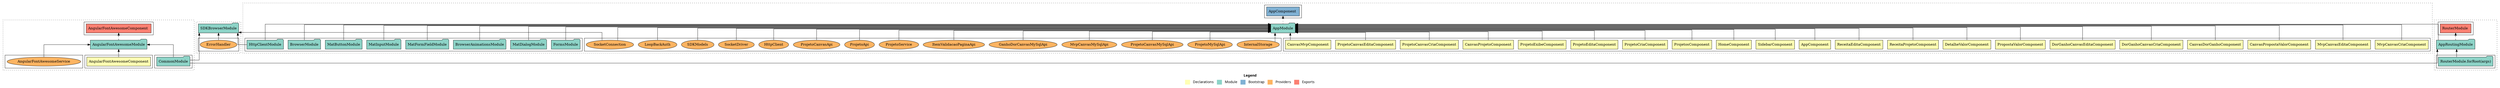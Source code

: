 digraph dependencies { node [shape="rect", style="filled", colorscheme=set312]; ranksep=0.4; compound=false; remincross=true; splines=true; splines=ortho; rankdir=LR; rankdir=TB; rankdir=BT; label=<<table BORDER="0"> <tr> <td colspan="5" align="center"><b>Legend</b></td> </tr> <tr> <td> <table BORDER="0"> <tr> <td bgcolor="#ffffb3" width="20"></td> <td>  Declarations</td> </tr> </table> </td> <td> <table BORDER="0"> <tr> <td bgcolor="#8dd3c7" width="20"></td> <td>  Module</td> </tr> </table> </td> <td> <table BORDER="0"> <tr> <td bgcolor="#80b1d3" width="20"></td> <td>  Bootstrap</td> </tr> </table> </td> <td> <table BORDER="0"> <tr> <td bgcolor="#fdb462" width="20"></td> <td>  Providers</td> </tr> </table> </td> <td> <table BORDER="0"> <tr> <td bgcolor="#fb8072" width="20"></td> <td>  Exports</td> </tr> </table> </td> </tr></table>>; ratio=compress; fontname="sans-serif";  subgraph "cluster_AngularFontAwesomeModule" { label=""; style="dotted";node [shape="folder", fillcolor=1]; subgraph cluster_AngularFontAwesomeModule_declarations { style="solid";node [style="filled", shape="rect"]; node [fillcolor=2]; "AngularFontAwesomeComponent"; }  "AngularFontAwesomeComponent" -> "AngularFontAwesomeModule" [style="solid", lhead="cluster_AngularFontAwesomeModule" ltail="cluster_AngularFontAwesomeModule_declarations"]; subgraph "cluster_AngularFontAwesomeModule_AngularFontAwesomeComponent_providers" { style="solid";  }    subgraph cluster_AngularFontAwesomeModule_imports { style="solid"; node [style="filled", fillcolor=1, shape="rect"];    "CommonModule" [label="CommonModule", shape="folder"];   }    "CommonModule" -> "AngularFontAwesomeModule" [lhead="cluster_AngularFontAwesomeModule", ltail="cluster_AngularFontAwesomeModule_imports"];     subgraph cluster_AngularFontAwesomeModule_exports { style="solid";node [style="filled", fillcolor=4, shape="rect"];"AngularFontAwesomeComponent " [label="AngularFontAwesomeComponent ", shape="rect"]}  "AngularFontAwesomeModule" -> "AngularFontAwesomeComponent " [style="dashed", ltail="cluster_AngularFontAwesomeModule" lhead="cluster_AngularFontAwesomeModule_exports"];    subgraph cluster_AngularFontAwesomeModule_bootstrap { style="solid"; node [style="filled", fillcolor=5, shape="rect"];  }    subgraph cluster_AngularFontAwesomeModule_providers { style="solid"; node [style="filled", fillcolor=6, shape="rect"];    "AngularFontAwesomeService" [label="AngularFontAwesomeService", shape="oval"];   }    "AngularFontAwesomeService" -> "AngularFontAwesomeModule" [lhead="cluster_AngularFontAwesomeModule", ltail="cluster_AngularFontAwesomeModule_providers"];     }  subgraph "cluster_AppRoutingModule" { label=""; style="dotted";node [shape="folder", fillcolor=1]; subgraph cluster_AppRoutingModule_declarations { style="solid";node [style="filled", shape="rect"]; }    subgraph cluster_AppRoutingModule_imports { style="solid"; node [style="filled", fillcolor=1, shape="rect"];    "CommonModule" [label="CommonModule", shape="folder"];    "RouterModule.forRoot(args)" [label="RouterModule.forRoot(args)", shape="folder"];   }    "CommonModule" -> "AppRoutingModule" [lhead="cluster_AppRoutingModule", ltail="cluster_AppRoutingModule_imports"];    "RouterModule.forRoot(args)" -> "AppRoutingModule" [lhead="cluster_AppRoutingModule", ltail="cluster_AppRoutingModule_imports"];     subgraph cluster_AppRoutingModule_exports { style="solid";node [style="filled", fillcolor=4, shape="rect"];"RouterModule " [label="RouterModule ", shape="rect"]}  "AppRoutingModule" -> "RouterModule " [style="dashed", ltail="cluster_AppRoutingModule" lhead="cluster_AppRoutingModule_exports"];    subgraph cluster_AppRoutingModule_bootstrap { style="solid"; node [style="filled", fillcolor=5, shape="rect"];  }    subgraph cluster_AppRoutingModule_providers { style="solid"; node [style="filled", fillcolor=6, shape="rect"];   }     }  subgraph "cluster_AppModule" { label=""; style="dotted";node [shape="folder", fillcolor=1]; subgraph cluster_AppModule_declarations { style="solid";node [style="filled", shape="rect"]; node [fillcolor=2]; "AppComponent"; node [fillcolor=2]; "SidebarComponent"; node [fillcolor=2]; "HomeComponent"; node [fillcolor=2]; "ProjetosComponent"; node [fillcolor=2]; "ProjetoCriaComponent"; node [fillcolor=2]; "ProjetoEditaComponent"; node [fillcolor=2]; "ProjetoExibeComponent"; node [fillcolor=2]; "CanvasProjetoComponent"; node [fillcolor=2]; "ProjetoCanvasCriaComponent"; node [fillcolor=2]; "ProjetoCanvasEditaComponent"; node [fillcolor=2]; "CanvasMvpComponent"; node [fillcolor=2]; "MvpCanvasCriaComponent"; node [fillcolor=2]; "MvpCanvasEditaComponent"; node [fillcolor=2]; "CanvasPropostaValorComponent"; node [fillcolor=2]; "CanvasDorGanhoComponent"; node [fillcolor=2]; "DorGanhoCanvasCriaComponent"; node [fillcolor=2]; "DorGanhoCanvasEditaComponent"; node [fillcolor=2]; "PropostaValorComponent"; node [fillcolor=2]; "DetalheValorComponent"; node [fillcolor=2]; "ReceitaProjetoComponent"; node [fillcolor=2]; "ReceitaEditaComponent"; }  "AppComponent" -> "AppModule" [style="solid", lhead="cluster_AppModule" ltail="cluster_AppModule_declarations"]; subgraph "cluster_AppModule_AppComponent_providers" { style="solid";  }  "SidebarComponent" -> "AppModule" [style="solid", lhead="cluster_AppModule" ltail="cluster_AppModule_declarations"]; subgraph "cluster_AppModule_SidebarComponent_providers" { style="solid";  }  "HomeComponent" -> "AppModule" [style="solid", lhead="cluster_AppModule" ltail="cluster_AppModule_declarations"]; subgraph "cluster_AppModule_HomeComponent_providers" { style="solid";  }  "ProjetosComponent" -> "AppModule" [style="solid", lhead="cluster_AppModule" ltail="cluster_AppModule_declarations"]; subgraph "cluster_AppModule_ProjetosComponent_providers" { style="solid";  }  "ProjetoCriaComponent" -> "AppModule" [style="solid", lhead="cluster_AppModule" ltail="cluster_AppModule_declarations"]; subgraph "cluster_AppModule_ProjetoCriaComponent_providers" { style="solid";  }  "ProjetoEditaComponent" -> "AppModule" [style="solid", lhead="cluster_AppModule" ltail="cluster_AppModule_declarations"]; subgraph "cluster_AppModule_ProjetoEditaComponent_providers" { style="solid";  }  "ProjetoExibeComponent" -> "AppModule" [style="solid", lhead="cluster_AppModule" ltail="cluster_AppModule_declarations"]; subgraph "cluster_AppModule_ProjetoExibeComponent_providers" { style="solid";  }  "CanvasProjetoComponent" -> "AppModule" [style="solid", lhead="cluster_AppModule" ltail="cluster_AppModule_declarations"]; subgraph "cluster_AppModule_CanvasProjetoComponent_providers" { style="solid";  }  "ProjetoCanvasCriaComponent" -> "AppModule" [style="solid", lhead="cluster_AppModule" ltail="cluster_AppModule_declarations"]; subgraph "cluster_AppModule_ProjetoCanvasCriaComponent_providers" { style="solid";  }  "ProjetoCanvasEditaComponent" -> "AppModule" [style="solid", lhead="cluster_AppModule" ltail="cluster_AppModule_declarations"]; subgraph "cluster_AppModule_ProjetoCanvasEditaComponent_providers" { style="solid";  }  "CanvasMvpComponent" -> "AppModule" [style="solid", lhead="cluster_AppModule" ltail="cluster_AppModule_declarations"]; subgraph "cluster_AppModule_CanvasMvpComponent_providers" { style="solid";  }  "MvpCanvasCriaComponent" -> "AppModule" [style="solid", lhead="cluster_AppModule" ltail="cluster_AppModule_declarations"]; subgraph "cluster_AppModule_MvpCanvasCriaComponent_providers" { style="solid";  }  "MvpCanvasEditaComponent" -> "AppModule" [style="solid", lhead="cluster_AppModule" ltail="cluster_AppModule_declarations"]; subgraph "cluster_AppModule_MvpCanvasEditaComponent_providers" { style="solid";  }  "CanvasPropostaValorComponent" -> "AppModule" [style="solid", lhead="cluster_AppModule" ltail="cluster_AppModule_declarations"]; subgraph "cluster_AppModule_CanvasPropostaValorComponent_providers" { style="solid";  }  "CanvasDorGanhoComponent" -> "AppModule" [style="solid", lhead="cluster_AppModule" ltail="cluster_AppModule_declarations"]; subgraph "cluster_AppModule_CanvasDorGanhoComponent_providers" { style="solid";  }  "DorGanhoCanvasCriaComponent" -> "AppModule" [style="solid", lhead="cluster_AppModule" ltail="cluster_AppModule_declarations"]; subgraph "cluster_AppModule_DorGanhoCanvasCriaComponent_providers" { style="solid";  }  "DorGanhoCanvasEditaComponent" -> "AppModule" [style="solid", lhead="cluster_AppModule" ltail="cluster_AppModule_declarations"]; subgraph "cluster_AppModule_DorGanhoCanvasEditaComponent_providers" { style="solid";  }  "PropostaValorComponent" -> "AppModule" [style="solid", lhead="cluster_AppModule" ltail="cluster_AppModule_declarations"]; subgraph "cluster_AppModule_PropostaValorComponent_providers" { style="solid";  }  "DetalheValorComponent" -> "AppModule" [style="solid", lhead="cluster_AppModule" ltail="cluster_AppModule_declarations"]; subgraph "cluster_AppModule_DetalheValorComponent_providers" { style="solid";  }  "ReceitaProjetoComponent" -> "AppModule" [style="solid", lhead="cluster_AppModule" ltail="cluster_AppModule_declarations"]; subgraph "cluster_AppModule_ReceitaProjetoComponent_providers" { style="solid";  }  "ReceitaEditaComponent" -> "AppModule" [style="solid", lhead="cluster_AppModule" ltail="cluster_AppModule_declarations"]; subgraph "cluster_AppModule_ReceitaEditaComponent_providers" { style="solid";  }    subgraph cluster_AppModule_imports { style="solid"; node [style="filled", fillcolor=1, shape="rect"];    "BrowserModule" [label="BrowserModule", shape="folder"];    "AppRoutingModule" [label="AppRoutingModule", shape="folder"];    "FormsModule" [label="FormsModule", shape="folder"];    "HttpClientModule" [label="HttpClientModule", shape="folder"];    "MatDialogModule" [label="MatDialogModule", shape="folder"];    "BrowserAnimationsModule" [label="BrowserAnimationsModule", shape="folder"];    "MatFormFieldModule" [label="MatFormFieldModule", shape="folder"];    "MatInputModule" [label="MatInputModule", shape="folder"];    "MatButtonModule" [label="MatButtonModule", shape="folder"];   }    "BrowserModule" -> "AppModule" [lhead="cluster_AppModule", ltail="cluster_AppModule_imports"];    "AppRoutingModule" -> "AppModule" [lhead="cluster_AppModule", ltail="cluster_AppModule_imports"];    "FormsModule" -> "AppModule" [lhead="cluster_AppModule", ltail="cluster_AppModule_imports"];    "HttpClientModule" -> "AppModule" [lhead="cluster_AppModule", ltail="cluster_AppModule_imports"];    "MatDialogModule" -> "AppModule" [lhead="cluster_AppModule", ltail="cluster_AppModule_imports"];    "BrowserAnimationsModule" -> "AppModule" [lhead="cluster_AppModule", ltail="cluster_AppModule_imports"];    "MatFormFieldModule" -> "AppModule" [lhead="cluster_AppModule", ltail="cluster_AppModule_imports"];    "MatInputModule" -> "AppModule" [lhead="cluster_AppModule", ltail="cluster_AppModule_imports"];    "MatButtonModule" -> "AppModule" [lhead="cluster_AppModule", ltail="cluster_AppModule_imports"];     subgraph cluster_AppModule_exports { style="solid";node [style="filled", fillcolor=4, shape="rect"];}    subgraph cluster_AppModule_bootstrap { style="solid"; node [style="filled", fillcolor=5, shape="rect"];  "AppComponent " [label="AppComponent ", shape="rect"]  }  "AppModule" -> "AppComponent " [style="dotted", lhead="cluster_AppModule_bootstrap" ltail="cluster_AppModule"];    subgraph cluster_AppModule_providers { style="solid"; node [style="filled", fillcolor=6, shape="rect"];    "ProjetoService" [label="ProjetoService", shape="oval"];    "ProjetoApi" [label="ProjetoApi", shape="oval"];    "ProjetoCanvasApi" [label="ProjetoCanvasApi", shape="oval"];    "HttpClient" [label="HttpClient", shape="oval"];    "SocketConnection" [label="SocketConnection", shape="oval"];    "SocketDriver" [label="SocketDriver", shape="oval"];    "SDKModels" [label="SDKModels", shape="oval"];    "LoopBackAuth" [label="LoopBackAuth", shape="oval"];    "InternalStorage" [label="InternalStorage", shape="oval"];    "ProjetoMySqlApi" [label="ProjetoMySqlApi", shape="oval"];    "ProjetoCanvasMySqlApi" [label="ProjetoCanvasMySqlApi", shape="oval"];    "MvpCanvasMySqlApi" [label="MvpCanvasMySqlApi", shape="oval"];    "GanhoDorCanvasMySqlApi" [label="GanhoDorCanvasMySqlApi", shape="oval"];    "ItemValidacaoPaginaApi" [label="ItemValidacaoPaginaApi", shape="oval"];   }    "ProjetoService" -> "AppModule" [lhead="cluster_AppModule", ltail="cluster_AppModule_providers"];    "ProjetoApi" -> "AppModule" [lhead="cluster_AppModule", ltail="cluster_AppModule_providers"];    "ProjetoCanvasApi" -> "AppModule" [lhead="cluster_AppModule", ltail="cluster_AppModule_providers"];    "HttpClient" -> "AppModule" [lhead="cluster_AppModule", ltail="cluster_AppModule_providers"];    "SocketConnection" -> "AppModule" [lhead="cluster_AppModule", ltail="cluster_AppModule_providers"];    "SocketDriver" -> "AppModule" [lhead="cluster_AppModule", ltail="cluster_AppModule_providers"];    "SDKModels" -> "AppModule" [lhead="cluster_AppModule", ltail="cluster_AppModule_providers"];    "LoopBackAuth" -> "AppModule" [lhead="cluster_AppModule", ltail="cluster_AppModule_providers"];    "InternalStorage" -> "AppModule" [lhead="cluster_AppModule", ltail="cluster_AppModule_providers"];    "ProjetoMySqlApi" -> "AppModule" [lhead="cluster_AppModule", ltail="cluster_AppModule_providers"];    "ProjetoCanvasMySqlApi" -> "AppModule" [lhead="cluster_AppModule", ltail="cluster_AppModule_providers"];    "MvpCanvasMySqlApi" -> "AppModule" [lhead="cluster_AppModule", ltail="cluster_AppModule_providers"];    "GanhoDorCanvasMySqlApi" -> "AppModule" [lhead="cluster_AppModule", ltail="cluster_AppModule_providers"];    "ItemValidacaoPaginaApi" -> "AppModule" [lhead="cluster_AppModule", ltail="cluster_AppModule_providers"];     }  subgraph "cluster_SDKBrowserModule" { label=""; style="dotted";node [shape="folder", fillcolor=1]; subgraph cluster_SDKBrowserModule_declarations { style="solid";node [style="filled", shape="rect"]; }    subgraph cluster_SDKBrowserModule_imports { style="solid"; node [style="filled", fillcolor=1, shape="rect"];    "CommonModule" [label="CommonModule", shape="folder"];    "HttpClientModule" [label="HttpClientModule", shape="folder"];   }    "CommonModule" -> "SDKBrowserModule" [lhead="cluster_SDKBrowserModule", ltail="cluster_SDKBrowserModule_imports"];    "HttpClientModule" -> "SDKBrowserModule" [lhead="cluster_SDKBrowserModule", ltail="cluster_SDKBrowserModule_imports"];     subgraph cluster_SDKBrowserModule_exports { style="solid";node [style="filled", fillcolor=4, shape="rect"];}    subgraph cluster_SDKBrowserModule_bootstrap { style="solid"; node [style="filled", fillcolor=5, shape="rect"];  }    subgraph cluster_SDKBrowserModule_providers { style="solid"; node [style="filled", fillcolor=6, shape="rect"];    "ErrorHandler" [label="ErrorHandler", shape="oval"];    "SocketConnection" [label="SocketConnection", shape="oval"];   }    "ErrorHandler" -> "SDKBrowserModule" [lhead="cluster_SDKBrowserModule", ltail="cluster_SDKBrowserModule_providers"];    "SocketConnection" -> "SDKBrowserModule" [lhead="cluster_SDKBrowserModule", ltail="cluster_SDKBrowserModule_providers"];     }  }